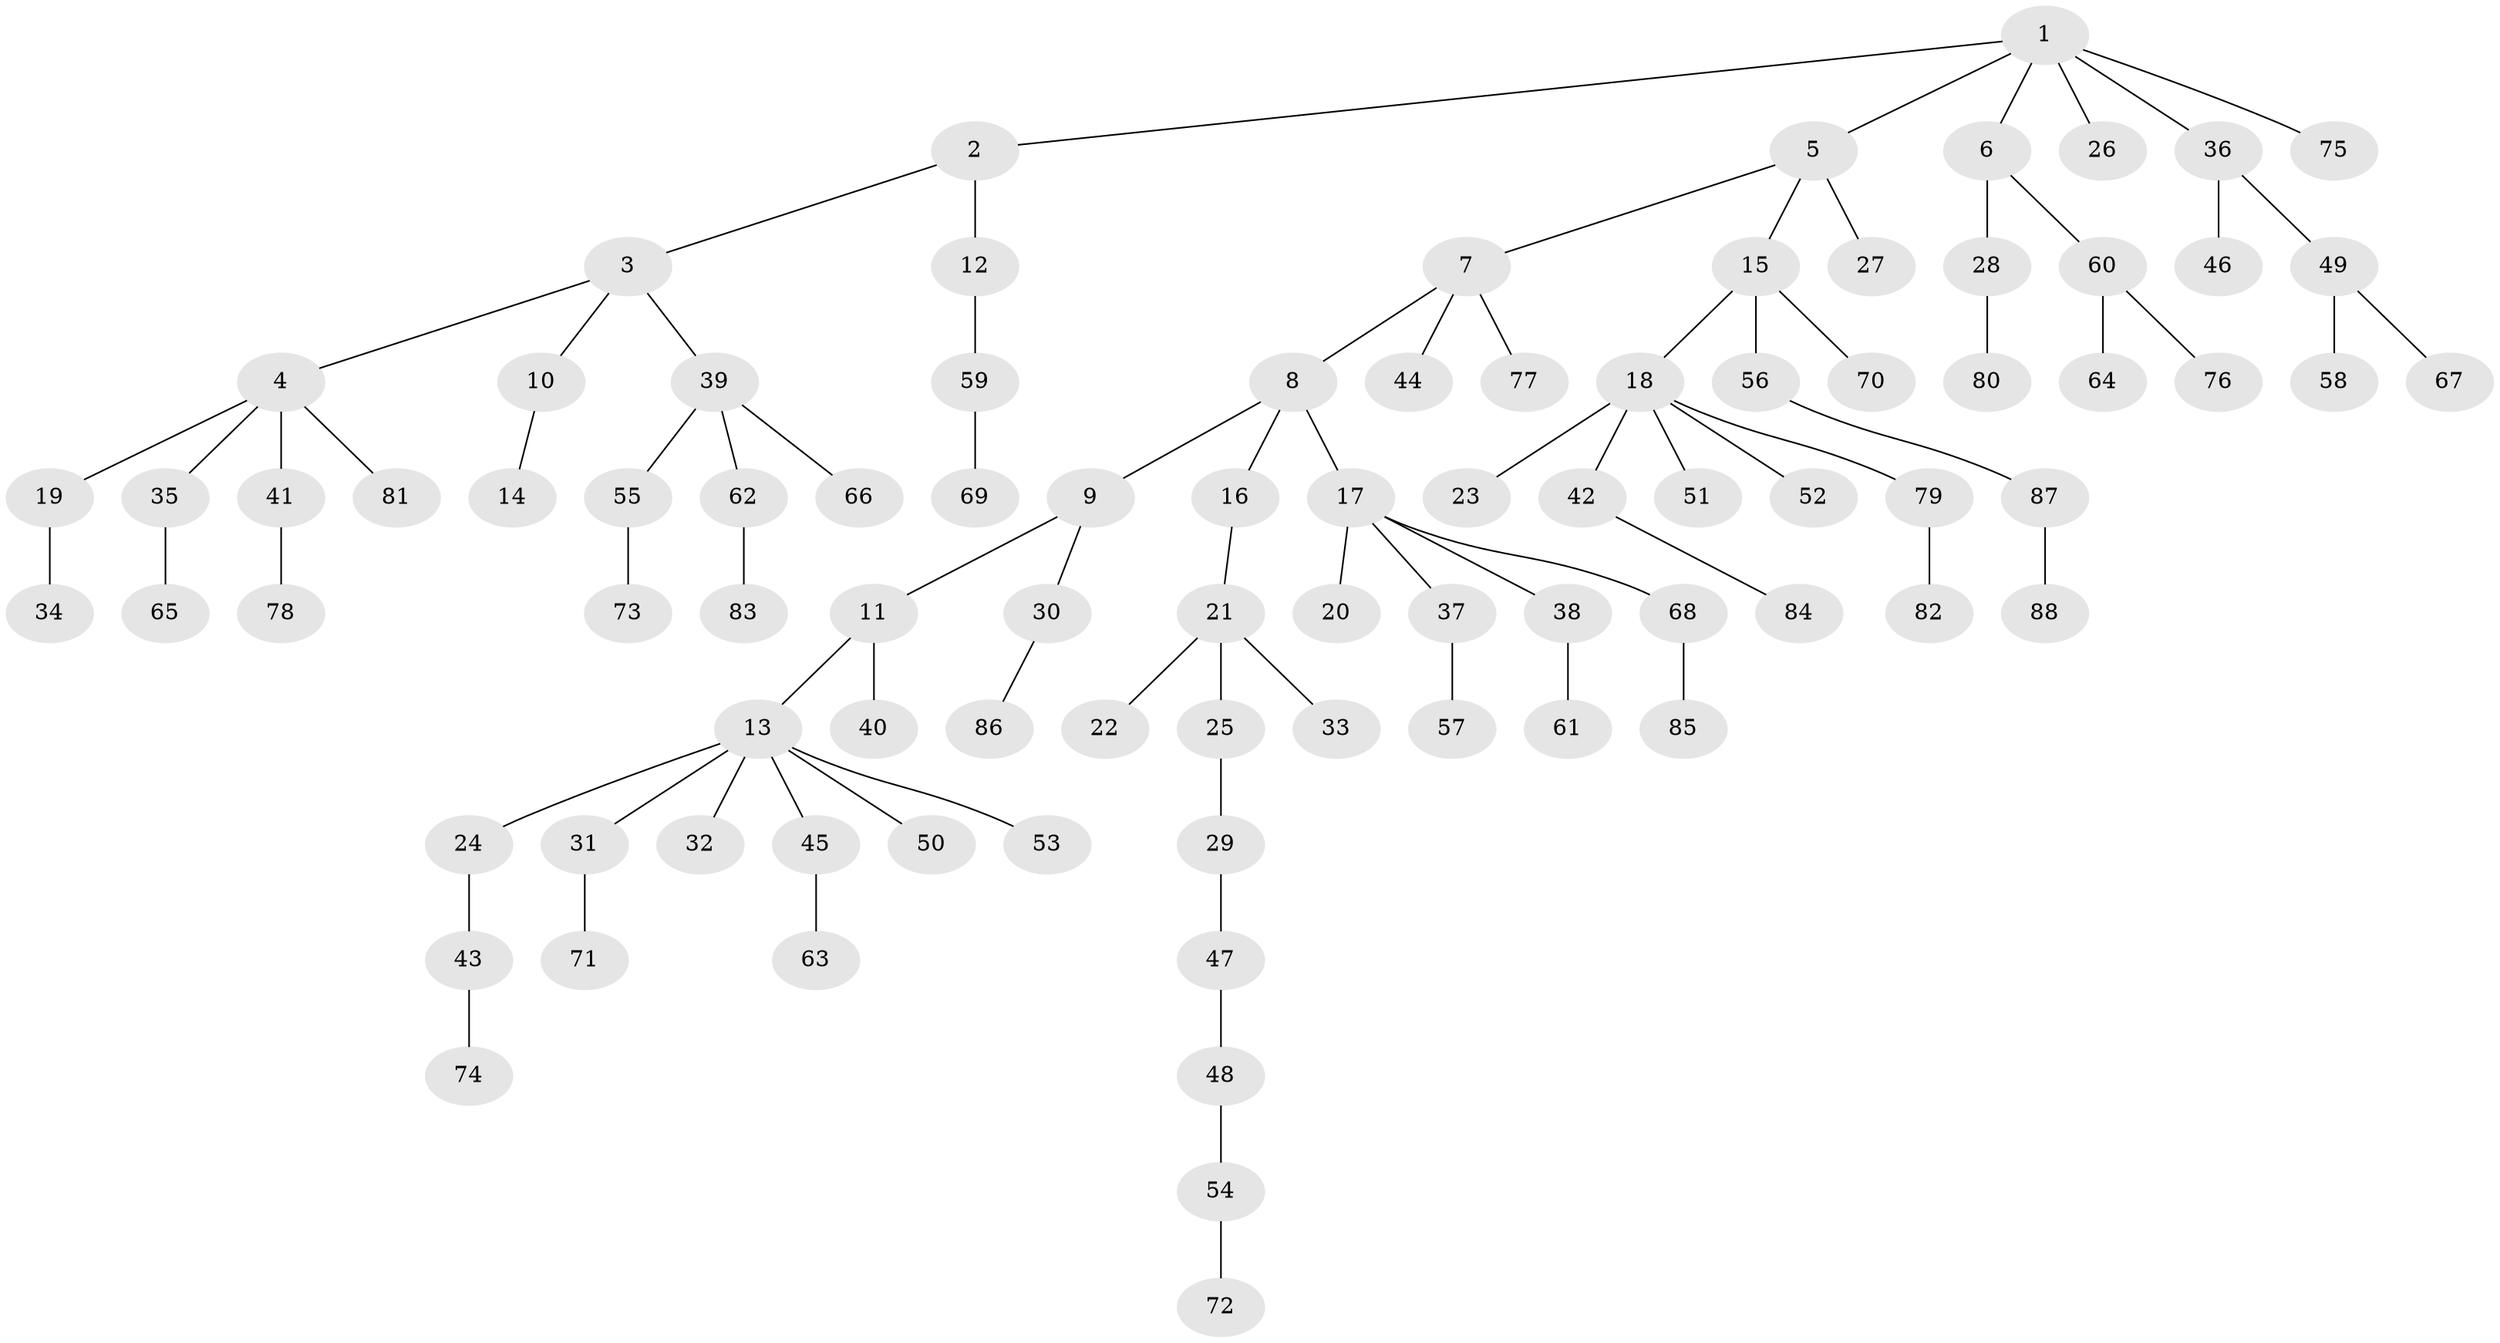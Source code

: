 // coarse degree distribution, {5: 0.07407407407407407, 3: 0.07407407407407407, 4: 0.09259259259259259, 1: 0.5925925925925926, 2: 0.14814814814814814, 6: 0.018518518518518517}
// Generated by graph-tools (version 1.1) at 2025/52/02/27/25 19:52:10]
// undirected, 88 vertices, 87 edges
graph export_dot {
graph [start="1"]
  node [color=gray90,style=filled];
  1;
  2;
  3;
  4;
  5;
  6;
  7;
  8;
  9;
  10;
  11;
  12;
  13;
  14;
  15;
  16;
  17;
  18;
  19;
  20;
  21;
  22;
  23;
  24;
  25;
  26;
  27;
  28;
  29;
  30;
  31;
  32;
  33;
  34;
  35;
  36;
  37;
  38;
  39;
  40;
  41;
  42;
  43;
  44;
  45;
  46;
  47;
  48;
  49;
  50;
  51;
  52;
  53;
  54;
  55;
  56;
  57;
  58;
  59;
  60;
  61;
  62;
  63;
  64;
  65;
  66;
  67;
  68;
  69;
  70;
  71;
  72;
  73;
  74;
  75;
  76;
  77;
  78;
  79;
  80;
  81;
  82;
  83;
  84;
  85;
  86;
  87;
  88;
  1 -- 2;
  1 -- 5;
  1 -- 6;
  1 -- 26;
  1 -- 36;
  1 -- 75;
  2 -- 3;
  2 -- 12;
  3 -- 4;
  3 -- 10;
  3 -- 39;
  4 -- 19;
  4 -- 35;
  4 -- 41;
  4 -- 81;
  5 -- 7;
  5 -- 15;
  5 -- 27;
  6 -- 28;
  6 -- 60;
  7 -- 8;
  7 -- 44;
  7 -- 77;
  8 -- 9;
  8 -- 16;
  8 -- 17;
  9 -- 11;
  9 -- 30;
  10 -- 14;
  11 -- 13;
  11 -- 40;
  12 -- 59;
  13 -- 24;
  13 -- 31;
  13 -- 32;
  13 -- 45;
  13 -- 50;
  13 -- 53;
  15 -- 18;
  15 -- 56;
  15 -- 70;
  16 -- 21;
  17 -- 20;
  17 -- 37;
  17 -- 38;
  17 -- 68;
  18 -- 23;
  18 -- 42;
  18 -- 51;
  18 -- 52;
  18 -- 79;
  19 -- 34;
  21 -- 22;
  21 -- 25;
  21 -- 33;
  24 -- 43;
  25 -- 29;
  28 -- 80;
  29 -- 47;
  30 -- 86;
  31 -- 71;
  35 -- 65;
  36 -- 46;
  36 -- 49;
  37 -- 57;
  38 -- 61;
  39 -- 55;
  39 -- 62;
  39 -- 66;
  41 -- 78;
  42 -- 84;
  43 -- 74;
  45 -- 63;
  47 -- 48;
  48 -- 54;
  49 -- 58;
  49 -- 67;
  54 -- 72;
  55 -- 73;
  56 -- 87;
  59 -- 69;
  60 -- 64;
  60 -- 76;
  62 -- 83;
  68 -- 85;
  79 -- 82;
  87 -- 88;
}
